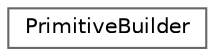 digraph "Graphical Class Hierarchy"
{
 // LATEX_PDF_SIZE
  bgcolor="transparent";
  edge [fontname=Helvetica,fontsize=10,labelfontname=Helvetica,labelfontsize=10];
  node [fontname=Helvetica,fontsize=10,shape=box,height=0.2,width=0.4];
  rankdir="LR";
  Node0 [label="PrimitiveBuilder",height=0.2,width=0.4,color="grey40", fillcolor="white", style="filled",URL="$class_primitive_builder.html",tooltip=" "];
}
